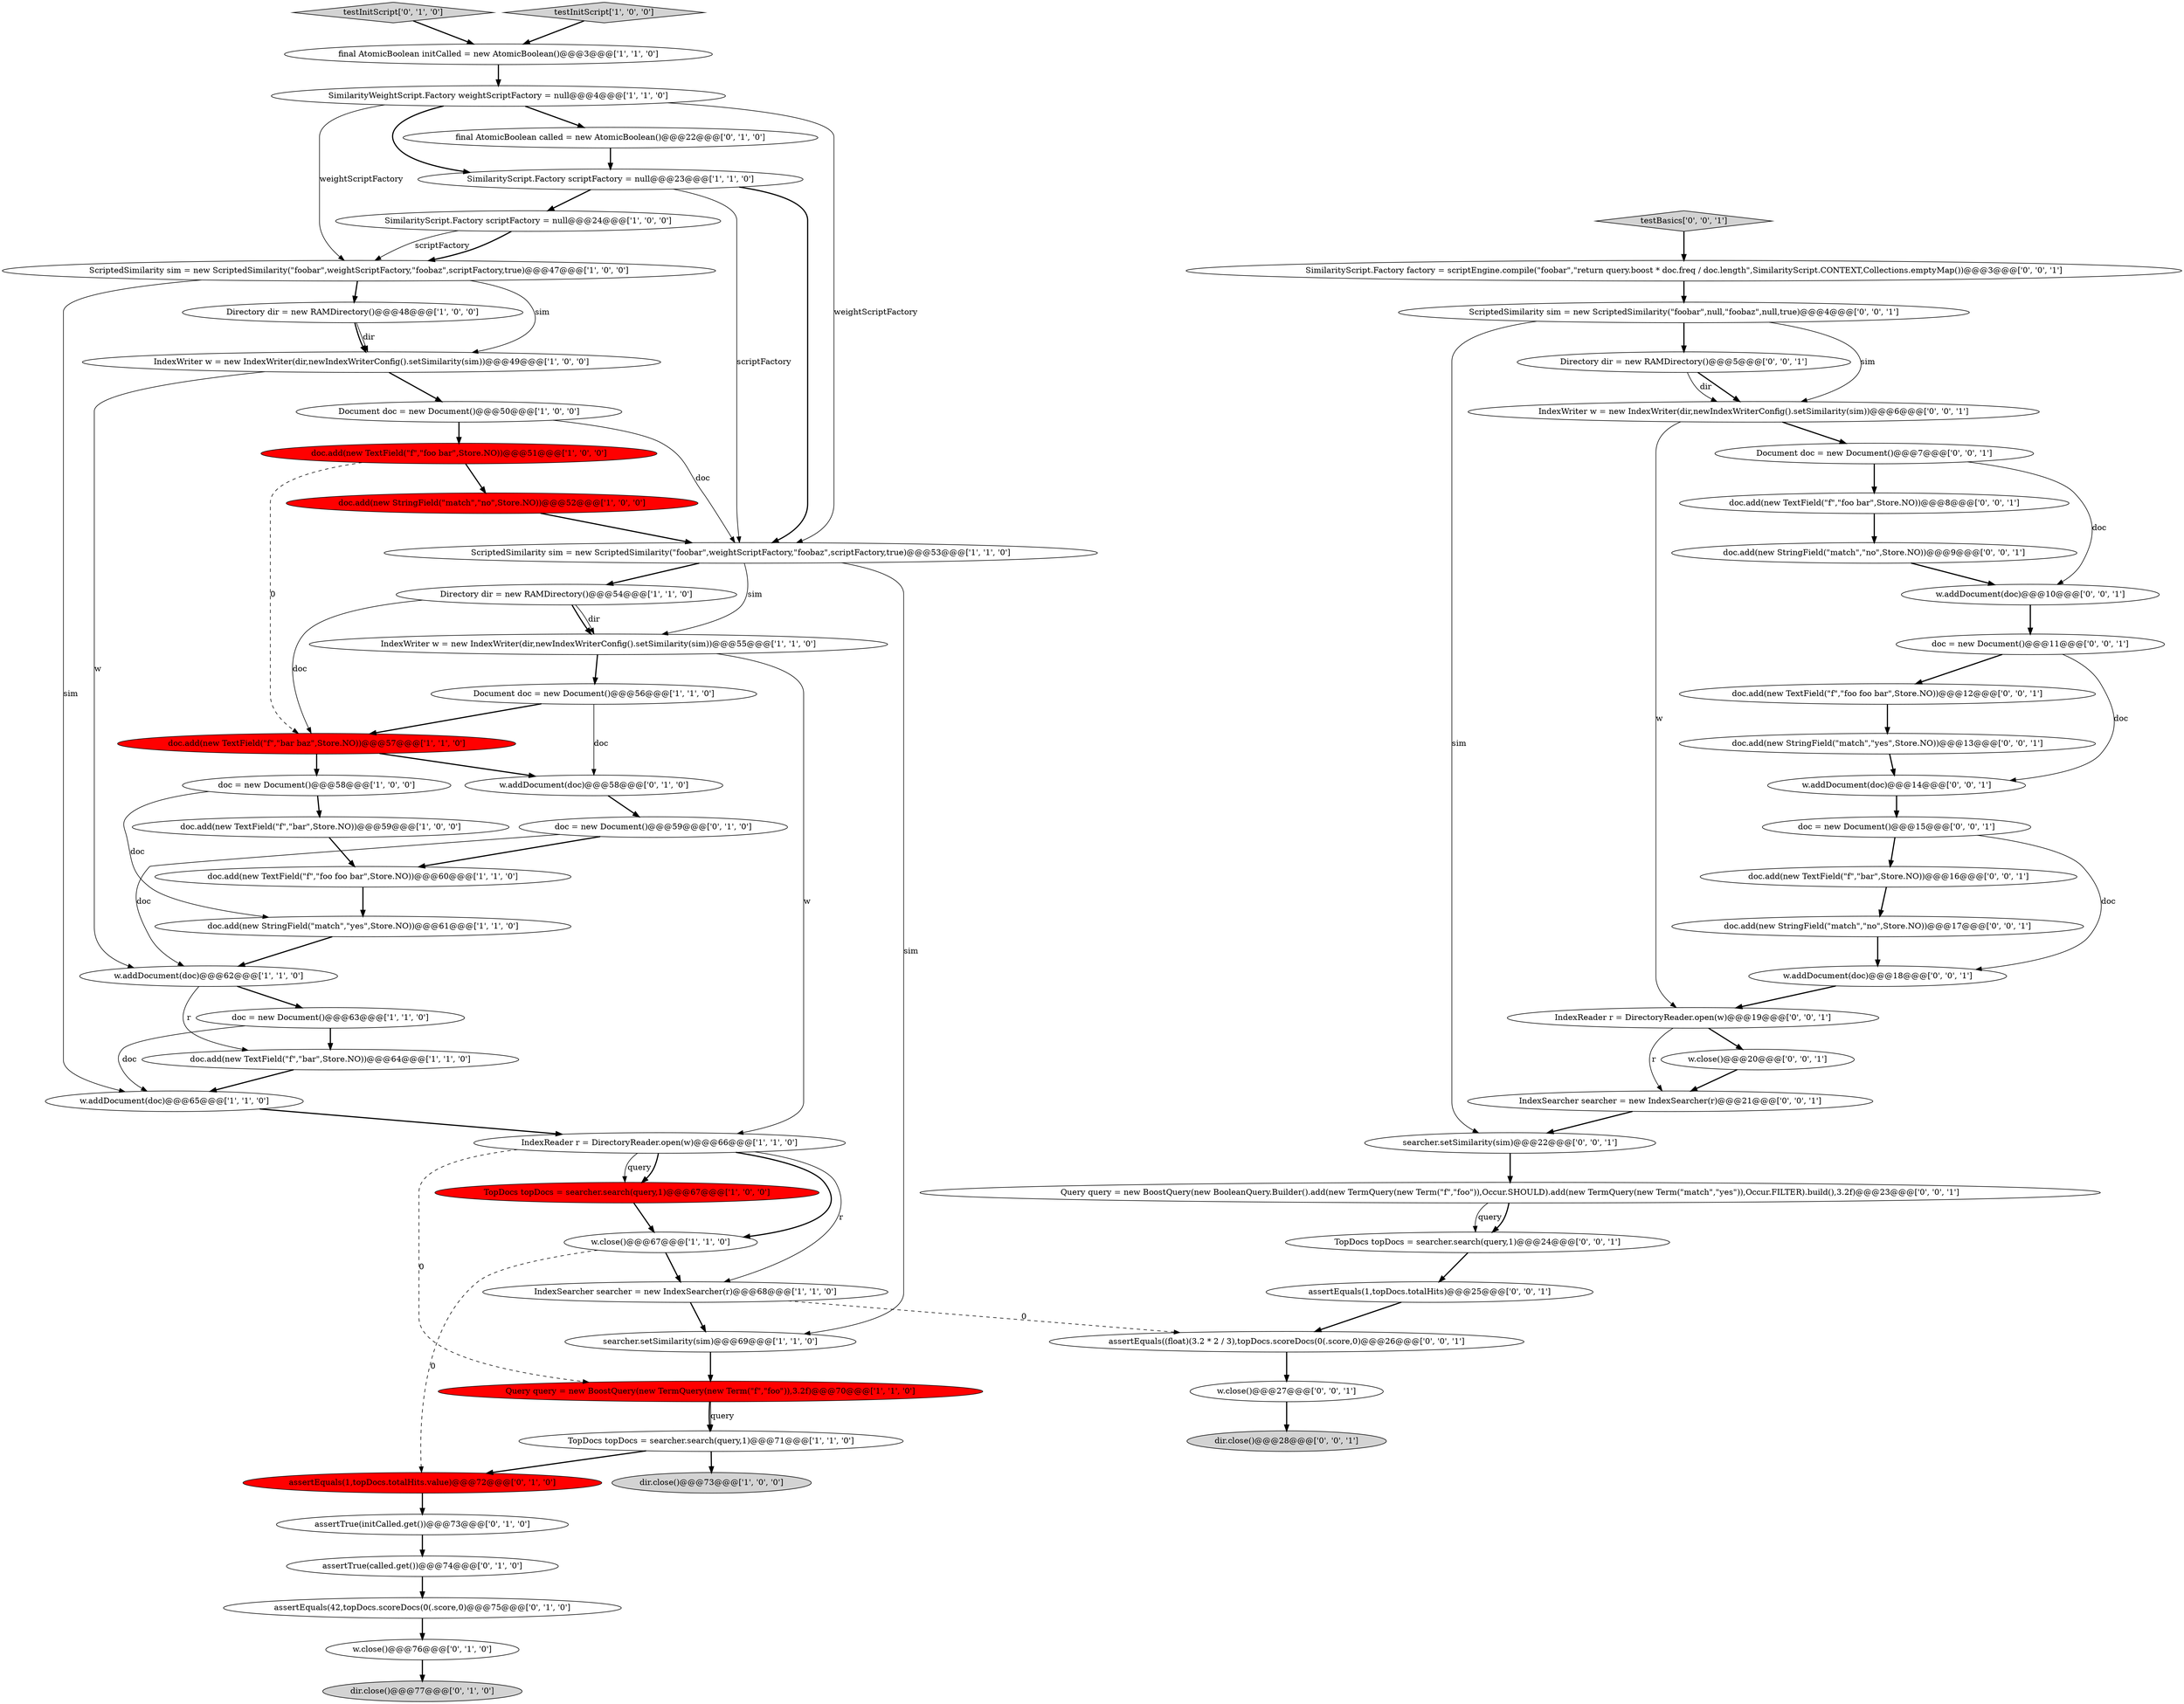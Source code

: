 digraph {
34 [style = filled, label = "w.addDocument(doc)@@@58@@@['0', '1', '0']", fillcolor = white, shape = ellipse image = "AAA0AAABBB2BBB"];
28 [style = filled, label = "doc.add(new StringField(\"match\",\"yes\",Store.NO))@@@61@@@['1', '1', '0']", fillcolor = white, shape = ellipse image = "AAA0AAABBB1BBB"];
37 [style = filled, label = "w.close()@@@76@@@['0', '1', '0']", fillcolor = white, shape = ellipse image = "AAA0AAABBB2BBB"];
29 [style = filled, label = "doc.add(new StringField(\"match\",\"no\",Store.NO))@@@52@@@['1', '0', '0']", fillcolor = red, shape = ellipse image = "AAA1AAABBB1BBB"];
50 [style = filled, label = "w.addDocument(doc)@@@18@@@['0', '0', '1']", fillcolor = white, shape = ellipse image = "AAA0AAABBB3BBB"];
54 [style = filled, label = "IndexWriter w = new IndexWriter(dir,newIndexWriterConfig().setSimilarity(sim))@@@6@@@['0', '0', '1']", fillcolor = white, shape = ellipse image = "AAA0AAABBB3BBB"];
52 [style = filled, label = "Document doc = new Document()@@@7@@@['0', '0', '1']", fillcolor = white, shape = ellipse image = "AAA0AAABBB3BBB"];
60 [style = filled, label = "doc.add(new TextField(\"f\",\"foo foo bar\",Store.NO))@@@12@@@['0', '0', '1']", fillcolor = white, shape = ellipse image = "AAA0AAABBB3BBB"];
21 [style = filled, label = "SimilarityWeightScript.Factory weightScriptFactory = null@@@4@@@['1', '1', '0']", fillcolor = white, shape = ellipse image = "AAA0AAABBB1BBB"];
3 [style = filled, label = "ScriptedSimilarity sim = new ScriptedSimilarity(\"foobar\",weightScriptFactory,\"foobaz\",scriptFactory,true)@@@47@@@['1', '0', '0']", fillcolor = white, shape = ellipse image = "AAA0AAABBB1BBB"];
40 [style = filled, label = "assertTrue(called.get())@@@74@@@['0', '1', '0']", fillcolor = white, shape = ellipse image = "AAA0AAABBB2BBB"];
20 [style = filled, label = "dir.close()@@@73@@@['1', '0', '0']", fillcolor = lightgray, shape = ellipse image = "AAA0AAABBB1BBB"];
18 [style = filled, label = "TopDocs topDocs = searcher.search(query,1)@@@67@@@['1', '0', '0']", fillcolor = red, shape = ellipse image = "AAA1AAABBB1BBB"];
66 [style = filled, label = "Query query = new BoostQuery(new BooleanQuery.Builder().add(new TermQuery(new Term(\"f\",\"foo\")),Occur.SHOULD).add(new TermQuery(new Term(\"match\",\"yes\")),Occur.FILTER).build(),3.2f)@@@23@@@['0', '0', '1']", fillcolor = white, shape = ellipse image = "AAA0AAABBB3BBB"];
15 [style = filled, label = "Directory dir = new RAMDirectory()@@@54@@@['1', '1', '0']", fillcolor = white, shape = ellipse image = "AAA0AAABBB1BBB"];
6 [style = filled, label = "w.addDocument(doc)@@@65@@@['1', '1', '0']", fillcolor = white, shape = ellipse image = "AAA0AAABBB1BBB"];
23 [style = filled, label = "doc.add(new TextField(\"f\",\"bar\",Store.NO))@@@64@@@['1', '1', '0']", fillcolor = white, shape = ellipse image = "AAA0AAABBB1BBB"];
38 [style = filled, label = "testInitScript['0', '1', '0']", fillcolor = lightgray, shape = diamond image = "AAA0AAABBB2BBB"];
1 [style = filled, label = "testInitScript['1', '0', '0']", fillcolor = lightgray, shape = diamond image = "AAA0AAABBB1BBB"];
33 [style = filled, label = "assertEquals(1,topDocs.totalHits.value)@@@72@@@['0', '1', '0']", fillcolor = red, shape = ellipse image = "AAA1AAABBB2BBB"];
36 [style = filled, label = "assertEquals(42,topDocs.scoreDocs(0(.score,0)@@@75@@@['0', '1', '0']", fillcolor = white, shape = ellipse image = "AAA0AAABBB2BBB"];
7 [style = filled, label = "w.close()@@@67@@@['1', '1', '0']", fillcolor = white, shape = ellipse image = "AAA0AAABBB1BBB"];
51 [style = filled, label = "IndexReader r = DirectoryReader.open(w)@@@19@@@['0', '0', '1']", fillcolor = white, shape = ellipse image = "AAA0AAABBB3BBB"];
42 [style = filled, label = "dir.close()@@@28@@@['0', '0', '1']", fillcolor = lightgray, shape = ellipse image = "AAA0AAABBB3BBB"];
48 [style = filled, label = "doc.add(new TextField(\"f\",\"foo bar\",Store.NO))@@@8@@@['0', '0', '1']", fillcolor = white, shape = ellipse image = "AAA0AAABBB3BBB"];
12 [style = filled, label = "IndexReader r = DirectoryReader.open(w)@@@66@@@['1', '1', '0']", fillcolor = white, shape = ellipse image = "AAA0AAABBB1BBB"];
43 [style = filled, label = "doc.add(new StringField(\"match\",\"no\",Store.NO))@@@9@@@['0', '0', '1']", fillcolor = white, shape = ellipse image = "AAA0AAABBB3BBB"];
53 [style = filled, label = "w.close()@@@20@@@['0', '0', '1']", fillcolor = white, shape = ellipse image = "AAA0AAABBB3BBB"];
8 [style = filled, label = "doc.add(new TextField(\"f\",\"foo bar\",Store.NO))@@@51@@@['1', '0', '0']", fillcolor = red, shape = ellipse image = "AAA1AAABBB1BBB"];
17 [style = filled, label = "Document doc = new Document()@@@50@@@['1', '0', '0']", fillcolor = white, shape = ellipse image = "AAA0AAABBB1BBB"];
65 [style = filled, label = "ScriptedSimilarity sim = new ScriptedSimilarity(\"foobar\",null,\"foobaz\",null,true)@@@4@@@['0', '0', '1']", fillcolor = white, shape = ellipse image = "AAA0AAABBB3BBB"];
0 [style = filled, label = "doc.add(new TextField(\"f\",\"foo foo bar\",Store.NO))@@@60@@@['1', '1', '0']", fillcolor = white, shape = ellipse image = "AAA0AAABBB1BBB"];
31 [style = filled, label = "doc = new Document()@@@58@@@['1', '0', '0']", fillcolor = white, shape = ellipse image = "AAA0AAABBB1BBB"];
19 [style = filled, label = "Directory dir = new RAMDirectory()@@@48@@@['1', '0', '0']", fillcolor = white, shape = ellipse image = "AAA0AAABBB1BBB"];
55 [style = filled, label = "w.addDocument(doc)@@@14@@@['0', '0', '1']", fillcolor = white, shape = ellipse image = "AAA0AAABBB3BBB"];
41 [style = filled, label = "doc = new Document()@@@59@@@['0', '1', '0']", fillcolor = white, shape = ellipse image = "AAA0AAABBB2BBB"];
16 [style = filled, label = "SimilarityScript.Factory scriptFactory = null@@@23@@@['1', '1', '0']", fillcolor = white, shape = ellipse image = "AAA0AAABBB1BBB"];
68 [style = filled, label = "doc = new Document()@@@15@@@['0', '0', '1']", fillcolor = white, shape = ellipse image = "AAA0AAABBB3BBB"];
39 [style = filled, label = "dir.close()@@@77@@@['0', '1', '0']", fillcolor = lightgray, shape = ellipse image = "AAA0AAABBB2BBB"];
45 [style = filled, label = "assertEquals((float)(3.2 * 2 / 3),topDocs.scoreDocs(0(.score,0)@@@26@@@['0', '0', '1']", fillcolor = white, shape = ellipse image = "AAA0AAABBB3BBB"];
13 [style = filled, label = "searcher.setSimilarity(sim)@@@69@@@['1', '1', '0']", fillcolor = white, shape = ellipse image = "AAA0AAABBB1BBB"];
14 [style = filled, label = "doc.add(new TextField(\"f\",\"bar baz\",Store.NO))@@@57@@@['1', '1', '0']", fillcolor = red, shape = ellipse image = "AAA1AAABBB1BBB"];
4 [style = filled, label = "doc.add(new TextField(\"f\",\"bar\",Store.NO))@@@59@@@['1', '0', '0']", fillcolor = white, shape = ellipse image = "AAA0AAABBB1BBB"];
49 [style = filled, label = "IndexSearcher searcher = new IndexSearcher(r)@@@21@@@['0', '0', '1']", fillcolor = white, shape = ellipse image = "AAA0AAABBB3BBB"];
27 [style = filled, label = "SimilarityScript.Factory scriptFactory = null@@@24@@@['1', '0', '0']", fillcolor = white, shape = ellipse image = "AAA0AAABBB1BBB"];
61 [style = filled, label = "doc.add(new TextField(\"f\",\"bar\",Store.NO))@@@16@@@['0', '0', '1']", fillcolor = white, shape = ellipse image = "AAA0AAABBB3BBB"];
57 [style = filled, label = "SimilarityScript.Factory factory = scriptEngine.compile(\"foobar\",\"return query.boost * doc.freq / doc.length\",SimilarityScript.CONTEXT,Collections.emptyMap())@@@3@@@['0', '0', '1']", fillcolor = white, shape = ellipse image = "AAA0AAABBB3BBB"];
67 [style = filled, label = "doc = new Document()@@@11@@@['0', '0', '1']", fillcolor = white, shape = ellipse image = "AAA0AAABBB3BBB"];
22 [style = filled, label = "TopDocs topDocs = searcher.search(query,1)@@@71@@@['1', '1', '0']", fillcolor = white, shape = ellipse image = "AAA0AAABBB1BBB"];
62 [style = filled, label = "doc.add(new StringField(\"match\",\"yes\",Store.NO))@@@13@@@['0', '0', '1']", fillcolor = white, shape = ellipse image = "AAA0AAABBB3BBB"];
11 [style = filled, label = "ScriptedSimilarity sim = new ScriptedSimilarity(\"foobar\",weightScriptFactory,\"foobaz\",scriptFactory,true)@@@53@@@['1', '1', '0']", fillcolor = white, shape = ellipse image = "AAA0AAABBB1BBB"];
32 [style = filled, label = "final AtomicBoolean called = new AtomicBoolean()@@@22@@@['0', '1', '0']", fillcolor = white, shape = ellipse image = "AAA0AAABBB2BBB"];
10 [style = filled, label = "IndexWriter w = new IndexWriter(dir,newIndexWriterConfig().setSimilarity(sim))@@@49@@@['1', '0', '0']", fillcolor = white, shape = ellipse image = "AAA0AAABBB1BBB"];
25 [style = filled, label = "final AtomicBoolean initCalled = new AtomicBoolean()@@@3@@@['1', '1', '0']", fillcolor = white, shape = ellipse image = "AAA0AAABBB1BBB"];
47 [style = filled, label = "w.addDocument(doc)@@@10@@@['0', '0', '1']", fillcolor = white, shape = ellipse image = "AAA0AAABBB3BBB"];
46 [style = filled, label = "testBasics['0', '0', '1']", fillcolor = lightgray, shape = diamond image = "AAA0AAABBB3BBB"];
56 [style = filled, label = "w.close()@@@27@@@['0', '0', '1']", fillcolor = white, shape = ellipse image = "AAA0AAABBB3BBB"];
59 [style = filled, label = "Directory dir = new RAMDirectory()@@@5@@@['0', '0', '1']", fillcolor = white, shape = ellipse image = "AAA0AAABBB3BBB"];
24 [style = filled, label = "Document doc = new Document()@@@56@@@['1', '1', '0']", fillcolor = white, shape = ellipse image = "AAA0AAABBB1BBB"];
9 [style = filled, label = "IndexSearcher searcher = new IndexSearcher(r)@@@68@@@['1', '1', '0']", fillcolor = white, shape = ellipse image = "AAA0AAABBB1BBB"];
2 [style = filled, label = "Query query = new BoostQuery(new TermQuery(new Term(\"f\",\"foo\")),3.2f)@@@70@@@['1', '1', '0']", fillcolor = red, shape = ellipse image = "AAA1AAABBB1BBB"];
26 [style = filled, label = "doc = new Document()@@@63@@@['1', '1', '0']", fillcolor = white, shape = ellipse image = "AAA0AAABBB1BBB"];
58 [style = filled, label = "TopDocs topDocs = searcher.search(query,1)@@@24@@@['0', '0', '1']", fillcolor = white, shape = ellipse image = "AAA0AAABBB3BBB"];
5 [style = filled, label = "w.addDocument(doc)@@@62@@@['1', '1', '0']", fillcolor = white, shape = ellipse image = "AAA0AAABBB1BBB"];
63 [style = filled, label = "doc.add(new StringField(\"match\",\"no\",Store.NO))@@@17@@@['0', '0', '1']", fillcolor = white, shape = ellipse image = "AAA0AAABBB3BBB"];
30 [style = filled, label = "IndexWriter w = new IndexWriter(dir,newIndexWriterConfig().setSimilarity(sim))@@@55@@@['1', '1', '0']", fillcolor = white, shape = ellipse image = "AAA0AAABBB1BBB"];
64 [style = filled, label = "assertEquals(1,topDocs.totalHits)@@@25@@@['0', '0', '1']", fillcolor = white, shape = ellipse image = "AAA0AAABBB3BBB"];
35 [style = filled, label = "assertTrue(initCalled.get())@@@73@@@['0', '1', '0']", fillcolor = white, shape = ellipse image = "AAA0AAABBB2BBB"];
44 [style = filled, label = "searcher.setSimilarity(sim)@@@22@@@['0', '0', '1']", fillcolor = white, shape = ellipse image = "AAA0AAABBB3BBB"];
67->55 [style = solid, label="doc"];
41->0 [style = bold, label=""];
55->68 [style = bold, label=""];
3->6 [style = solid, label="sim"];
51->53 [style = bold, label=""];
10->17 [style = bold, label=""];
67->60 [style = bold, label=""];
62->55 [style = bold, label=""];
26->6 [style = solid, label="doc"];
12->9 [style = solid, label="r"];
65->44 [style = solid, label="sim"];
12->7 [style = bold, label=""];
12->18 [style = solid, label="query"];
7->9 [style = bold, label=""];
3->19 [style = bold, label=""];
21->11 [style = solid, label="weightScriptFactory"];
48->43 [style = bold, label=""];
30->12 [style = solid, label="w"];
12->18 [style = bold, label=""];
21->16 [style = bold, label=""];
63->50 [style = bold, label=""];
2->22 [style = solid, label="query"];
10->5 [style = solid, label="w"];
59->54 [style = bold, label=""];
25->21 [style = bold, label=""];
54->52 [style = bold, label=""];
22->33 [style = bold, label=""];
28->5 [style = bold, label=""];
66->58 [style = solid, label="query"];
60->62 [style = bold, label=""];
31->4 [style = bold, label=""];
31->28 [style = solid, label="doc"];
9->45 [style = dashed, label="0"];
65->54 [style = solid, label="sim"];
4->0 [style = bold, label=""];
35->40 [style = bold, label=""];
64->45 [style = bold, label=""];
43->47 [style = bold, label=""];
22->20 [style = bold, label=""];
52->48 [style = bold, label=""];
38->25 [style = bold, label=""];
45->56 [style = bold, label=""];
57->65 [style = bold, label=""];
36->37 [style = bold, label=""];
18->7 [style = bold, label=""];
61->63 [style = bold, label=""];
44->66 [style = bold, label=""];
29->11 [style = bold, label=""];
17->8 [style = bold, label=""];
30->24 [style = bold, label=""];
16->27 [style = bold, label=""];
49->44 [style = bold, label=""];
15->14 [style = solid, label="doc"];
52->47 [style = solid, label="doc"];
5->26 [style = bold, label=""];
19->10 [style = bold, label=""];
8->14 [style = dashed, label="0"];
32->16 [style = bold, label=""];
24->34 [style = solid, label="doc"];
11->30 [style = solid, label="sim"];
16->11 [style = solid, label="scriptFactory"];
66->58 [style = bold, label=""];
27->3 [style = solid, label="scriptFactory"];
59->54 [style = solid, label="dir"];
40->36 [style = bold, label=""];
23->6 [style = bold, label=""];
12->2 [style = dashed, label="0"];
14->31 [style = bold, label=""];
51->49 [style = solid, label="r"];
46->57 [style = bold, label=""];
1->25 [style = bold, label=""];
37->39 [style = bold, label=""];
68->50 [style = solid, label="doc"];
58->64 [style = bold, label=""];
13->2 [style = bold, label=""];
5->23 [style = solid, label="r"];
6->12 [style = bold, label=""];
33->35 [style = bold, label=""];
54->51 [style = solid, label="w"];
16->11 [style = bold, label=""];
41->5 [style = solid, label="doc"];
27->3 [style = bold, label=""];
14->34 [style = bold, label=""];
34->41 [style = bold, label=""];
15->30 [style = bold, label=""];
11->15 [style = bold, label=""];
56->42 [style = bold, label=""];
21->3 [style = solid, label="weightScriptFactory"];
24->14 [style = bold, label=""];
53->49 [style = bold, label=""];
3->10 [style = solid, label="sim"];
11->13 [style = solid, label="sim"];
50->51 [style = bold, label=""];
26->23 [style = bold, label=""];
15->30 [style = solid, label="dir"];
21->32 [style = bold, label=""];
65->59 [style = bold, label=""];
47->67 [style = bold, label=""];
68->61 [style = bold, label=""];
17->11 [style = solid, label="doc"];
7->33 [style = dashed, label="0"];
2->22 [style = bold, label=""];
19->10 [style = solid, label="dir"];
8->29 [style = bold, label=""];
0->28 [style = bold, label=""];
9->13 [style = bold, label=""];
}
